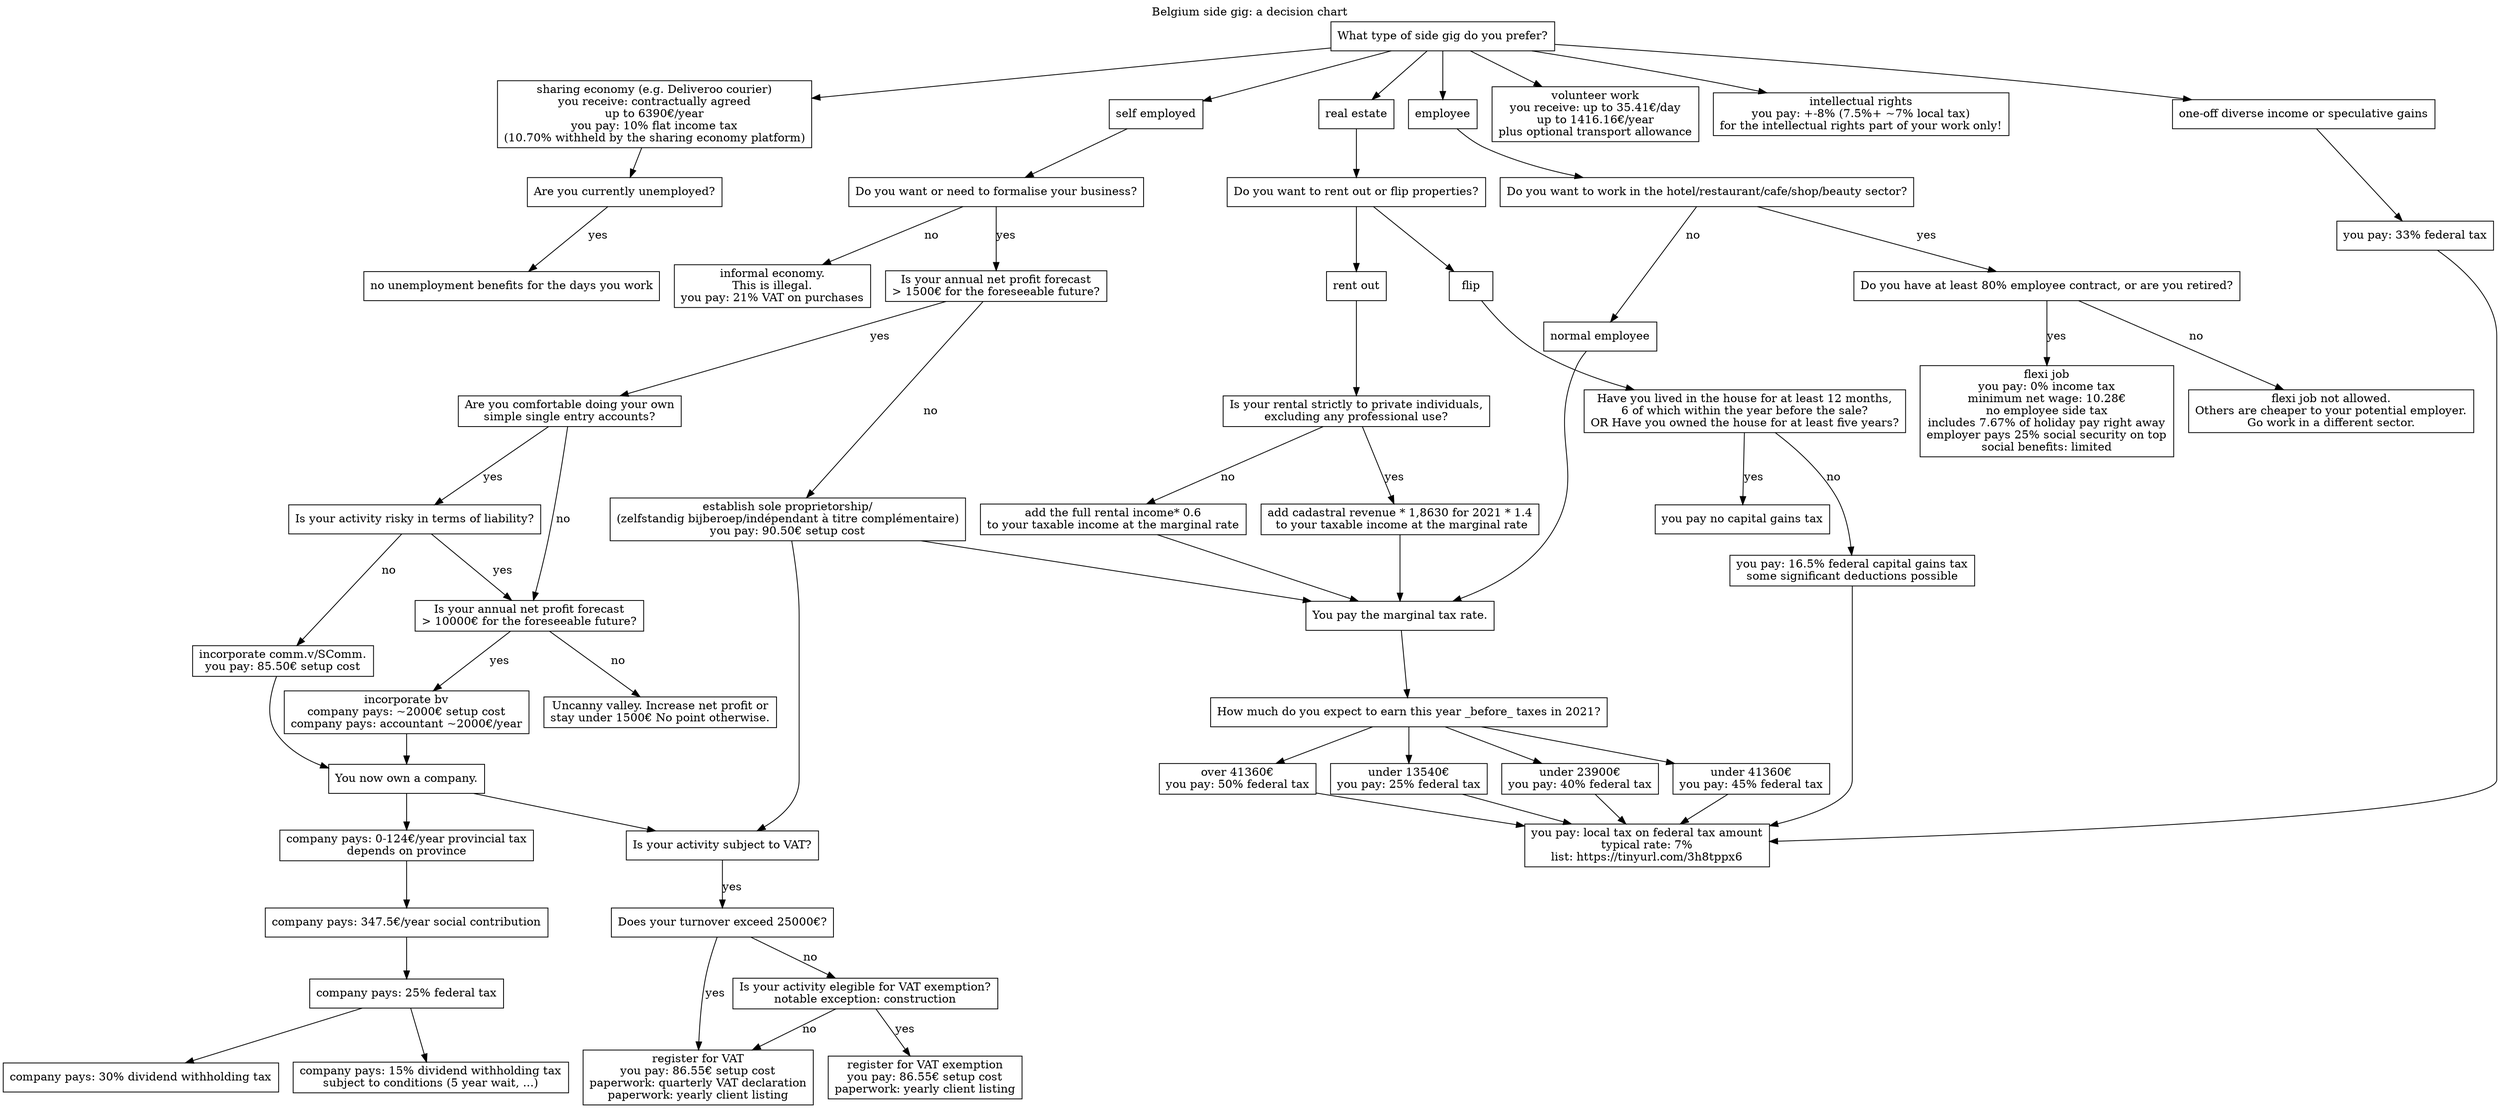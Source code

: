 digraph G {
  labelloc="t";
  label="Belgium side gig: a decision chart";
  
  node [shape=box];
  
  q_status[label="What type of side gig do you prefer?"];


  // Employee   
  q_flexi_job[label="Do you want to work in the hotel/restaurant/cafe/shop/beauty sector?"]
  q_flexi_job_condition[label="Do you have at least 80% employee contract, or are you retired?"]
  flexi_job[label="flexi job\nyou pay: 0% income tax\nminimum net wage: 10.28€\nno employee side tax\nincludes 7.67% of holiday pay right away\nemployer pays 25% social security on top\nsocial benefits: limited"]
  no_flexi_job[label="flexi job not allowed.\nOthers are cheaper to your potential employer.\nGo work in a different sector."]
  normal_employee[label="normal employee"]
  marginal_tax_rate[label="You pay the marginal tax rate."];
  q_marginal_tax_rate[label="How much do you expect to earn this year _before_ taxes in 2021?"]
  marginal_tax_25[label="under 13540€\nyou pay: 25% federal tax"]
  marginal_tax_40[label="under 23900€\nyou pay: 40% federal tax"]
  marginal_tax_45[label="under 41360€\nyou pay: 45% federal tax"]
  marginal_tax_50[label="over 41360€\nyou pay: 50% federal tax"]
  local_tax[label="you pay: local tax on federal tax amount\ntypical rate: 7%\nlist: https://tinyurl.com/3h8tppx6"]

  // Sharing economy
  sharing_economy[label="sharing economy (e.g. Deliveroo courier)\nyou receive: contractually agreed\nup to 6390€/year\nyou pay: 10% flat income tax\n(10.70% withheld by the sharing economy platform)"]
  q_sharing_economy_unemployed[label="Are you currently unemployed?"]
  sharing_economy_unemployed[label="no unemployment benefits for the days you work"]


  // Speculation
  capital_gains[label="one-off diverse income or speculative gains"];
  capital_gains_tax[label="you pay: 33% federal tax"];

  // Self employed
  self_employed[label="self employed"];

  q_need_formalising[label="Do you want or need to formalise your business?"];
  informal[label="informal economy.\nThis is illegal.\nyou pay: 21% VAT on purchases"];

  q_profit[label="Is your annual net profit forecast\n> 1500€ for the foreseeable future?"];
  q_self_account[label="Are you comfortable doing your own\nsimple single entry accounts?"];

  q_risky_self_account[label="Is your activity risky in terms of liability?"];
  q_profit_10000[label="Is your annual net profit forecast\n> 10000€ for the foreseeable future?"];
  no_point[label="Uncanny valley. Increase net profit or\nstay under 1500€ No point otherwise."];

  incorporate_commv[label="incorporate comm.v/SComm.\nyou pay: 85.50€ setup cost"]
  incorporate_bv[label="incorporate bv\ncompany pays: ~2000€ setup cost\ncompany pays: accountant ~2000€/year"];
  incorporated[label="You now own a company."];

  inc_fed_tax[label="company pays: 25% federal tax"];
  inc_prov_tax[label="company pays: 0-124€/year provincial tax\ndepends on province"];
  inc_soc_contrib[label="company pays: 347.5€/year social contribution"];
  inc_div_tax_15[label="company pays: 15% dividend withholding tax\nsubject to conditions (5 year wait, ...)"];
  inc_div_tax_30[label="company pays: 30% dividend withholding tax"];

  q_vat[label="Is your activity subject to VAT?"];
  q_turnover[label="Does your turnover exceed 25000€?"];
  turnover_over_25000[label="register for VAT\nyou pay: 86.55€ setup cost\npaperwork: quarterly VAT declaration\npaperwork: yearly client listing"];
  q_vat_sector[label="Is your activity elegible for VAT exemption?\nnotable exception: construction"];
  vat_exempt[label="register for VAT exemption\nyou pay: 86.55€ setup cost\npaperwork: yearly client listing"];

  sole_proprietor[label="establish sole proprietorship/\n(zelfstandig bijberoep/indépendant à titre complémentaire)\nyou pay: 90.50€ setup cost"]


  // Real estate
  real_estate[label="real estate"]
  q_rental[label="Do you want to rent out or flip properties?"]
  rent[label="rent out"];
  flip;
  q_flip[label="Have you lived in the house for at least 12 months,\n6 of which within the year before the sale?\nOR Have you owned the house for at least five years?"];
  flip_before_5_years[label="you pay: 16.5% federal capital gains tax\nsome significant deductions possible"];
  flip_after_5_years[label="you pay no capital gains tax"];
  q_rental_residential[label="Is your rental strictly to private individuals,\nexcluding any professional use?"];
  rental_residential[label="add cadastral revenue * 1,8630 for 2021 * 1.4\n to your taxable income at the marginal rate"];
  rental_commercial[label="add the full rental income* 0.6\nto your taxable income at the marginal rate"];

  // Volunteer work
  volunteer[label="volunteer work\nyou receive: up to 35.41€/day\nup to 1416.16€/year\nplus optional transport allowance"];

  // Creative work
  creative[label="intellectual rights\nyou pay: +-8% (7.5%+ ~7% local tax)\nfor the intellectual rights part of your work only!"]; 

  //Decision tree
  q_status-> employee;
  q_status-> sharing_economy;
  q_status -> self_employed;
  q_status -> real_estate;
  q_status -> capital_gains;
  q_status -> creative;
  q_status -> volunteer;

  employee-> q_flexi_job;
  q_flexi_job -> normal_employee[label="no"];
  normal_employee -> marginal_tax_rate;
  marginal_tax_rate -> q_marginal_tax_rate;
  q_marginal_tax_rate -> marginal_tax_25;
  q_marginal_tax_rate -> marginal_tax_40;
  q_marginal_tax_rate -> marginal_tax_45;
  q_marginal_tax_rate -> marginal_tax_50;
  marginal_tax_25 -> local_tax;
  marginal_tax_40 -> local_tax;
  marginal_tax_45 -> local_tax;
  marginal_tax_50 -> local_tax;

  q_flexi_job -> q_flexi_job_condition [label="yes"];
  q_flexi_job_condition -> flexi_job [label="yes"];
  q_flexi_job_condition -> no_flexi_job [label="no"];
  
  sharing_economy -> q_sharing_economy_unemployed;
  q_sharing_economy_unemployed->sharing_economy_unemployed[label="yes"];
  
  real_estate -> q_rental;
  q_rental -> rent;
  q_rental -> flip;
  flip -> q_flip;
  q_flip -> flip_before_5_years[label="no"];
  q_flip -> flip_after_5_years[label="yes"];
  flip_before_5_years -> local_tax;
  rent -> q_rental_residential;
  q_rental_residential -> rental_commercial[label="no"];
  q_rental_residential -> rental_residential[label="yes"];
  rental_residential -> marginal_tax_rate;
  rental_commercial -> marginal_tax_rate;

  capital_gains -> capital_gains_tax;
  capital_gains_tax -> local_tax;

  q_need_formalising -> q_profit [label="yes"];
  q_need_formalising -> informal [label="no"];

  q_profit -> sole_proprietor [label="no"];
  q_profit -> q_self_account [label="yes"];
  q_self_account -> q_profit_10000 [label="no"];
  q_profit_10000 -> incorporate_bv [label="yes"];
  q_profit_10000 -> no_point [label="no"];
  q_self_account -> q_risky_self_account [label="yes"];
  q_risky_self_account -> incorporate_commv [label="no"];
  q_risky_self_account -> q_profit_10000 [label="yes"];
  incorporate_commv -> incorporated;
  incorporate_bv -> incorporated;
  incorporated -> inc_prov_tax;
  incorporated -> q_vat;
  inc_prov_tax-> inc_soc_contrib;
  inc_soc_contrib-> inc_fed_tax;
  inc_fed_tax-> inc_div_tax_15;
  inc_fed_tax-> inc_div_tax_30;
  

  sole_proprietor -> q_vat;
  sole_proprietor -> marginal_tax_rate;
  q_vat -> q_turnover[label="yes"];
  q_turnover -> q_vat_sector[label="no"];
  q_turnover -> turnover_over_25000[label="yes"];
  q_vat_sector -> turnover_over_25000[label="no"];
  q_vat_sector -> vat_exempt[label="yes"];

  self_employed -> q_need_formalising;
}
